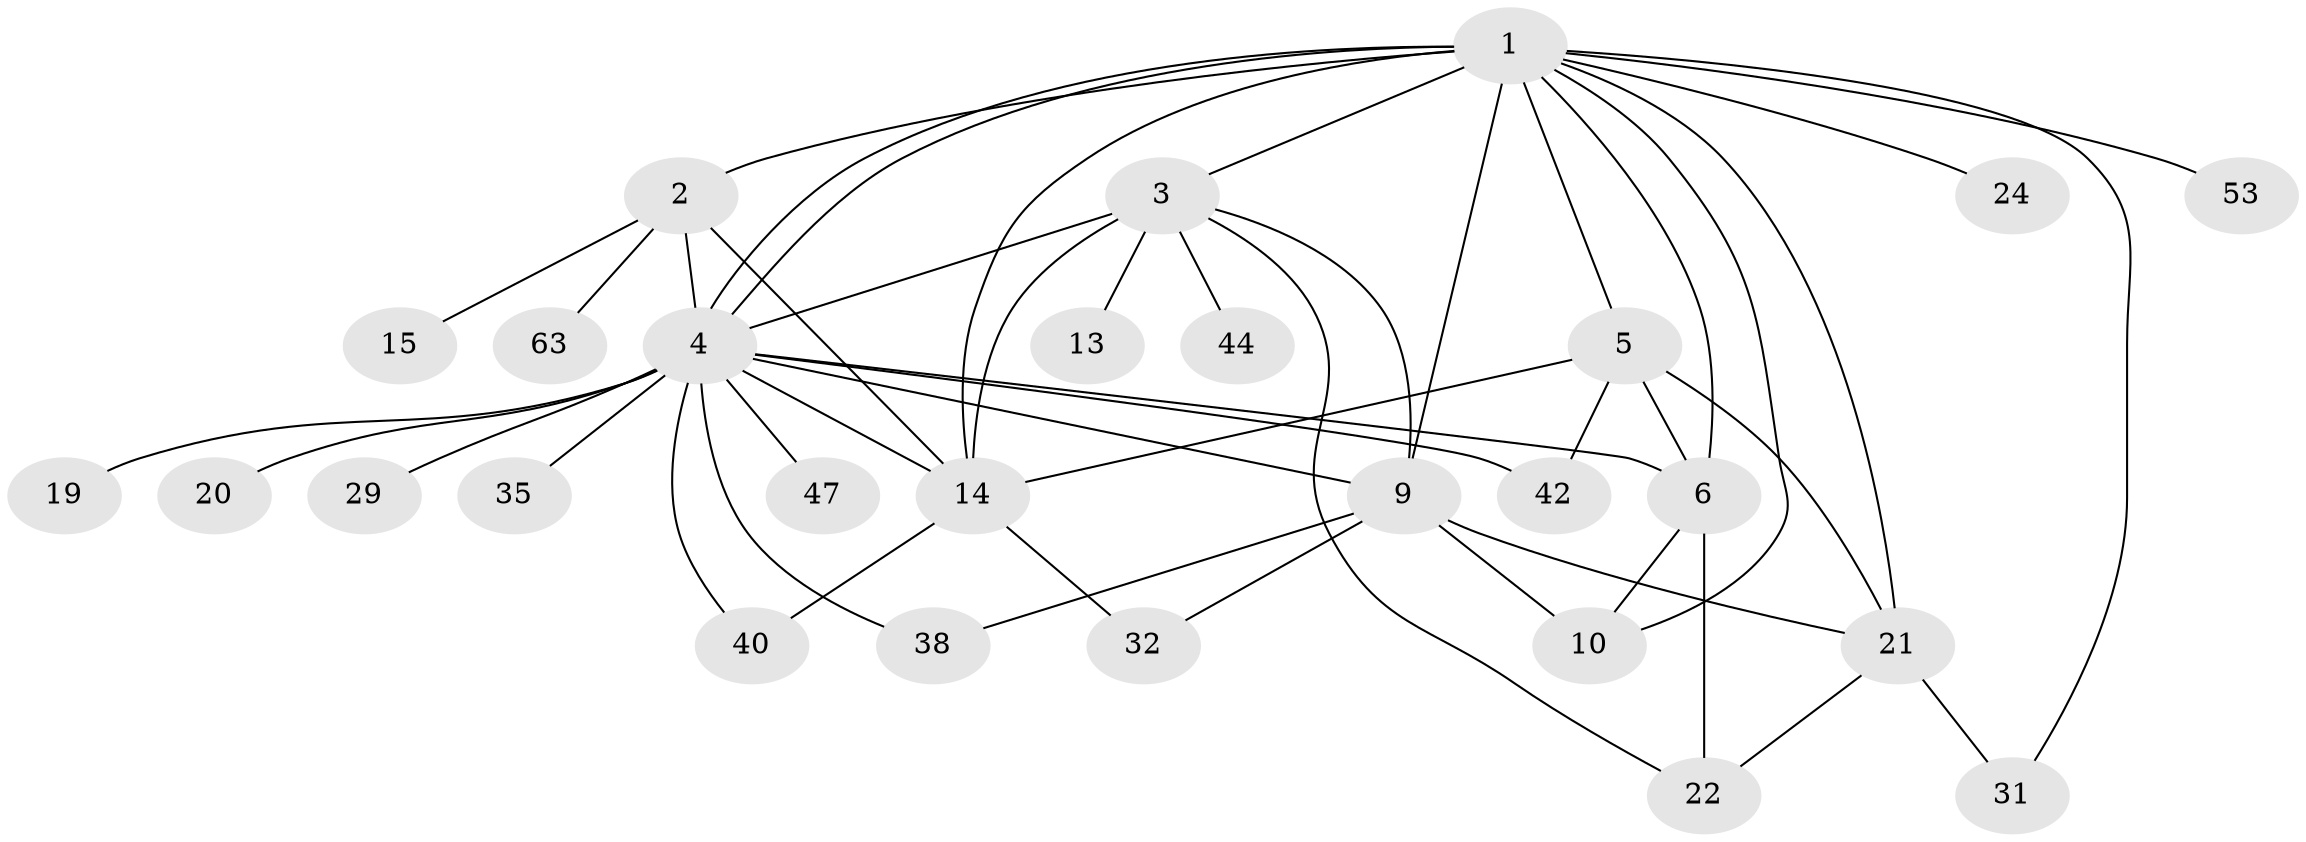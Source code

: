 // original degree distribution, {19: 0.014705882352941176, 7: 0.029411764705882353, 4: 0.07352941176470588, 14: 0.014705882352941176, 5: 0.058823529411764705, 3: 0.08823529411764706, 6: 0.04411764705882353, 2: 0.2647058823529412, 8: 0.04411764705882353, 1: 0.36764705882352944}
// Generated by graph-tools (version 1.1) at 2025/18/03/04/25 18:18:16]
// undirected, 27 vertices, 48 edges
graph export_dot {
graph [start="1"]
  node [color=gray90,style=filled];
  1 [super="+41"];
  2;
  3 [super="+7+64+17"];
  4 [super="+12+23+30+58+68+18+8"];
  5 [super="+33"];
  6 [super="+28+11"];
  9 [super="+52+48+16+55"];
  10 [super="+45"];
  13;
  14 [super="+26+39"];
  15;
  19;
  20 [super="+37"];
  21 [super="+25+34+50+27"];
  22 [super="+36"];
  24;
  29;
  31;
  32;
  35;
  38;
  40 [super="+51"];
  42 [super="+65"];
  44 [super="+62"];
  47;
  53;
  63;
  1 -- 2;
  1 -- 3;
  1 -- 4 [weight=5];
  1 -- 4;
  1 -- 5;
  1 -- 6 [weight=2];
  1 -- 9 [weight=2];
  1 -- 10;
  1 -- 14;
  1 -- 21;
  1 -- 24;
  1 -- 31;
  1 -- 53;
  2 -- 4 [weight=2];
  2 -- 14 [weight=2];
  2 -- 15;
  2 -- 63;
  3 -- 44;
  3 -- 13;
  3 -- 9;
  3 -- 4;
  3 -- 22;
  3 -- 14 [weight=2];
  4 -- 19;
  4 -- 38;
  4 -- 35;
  4 -- 40;
  4 -- 29;
  4 -- 14 [weight=2];
  4 -- 47;
  4 -- 9 [weight=2];
  4 -- 20;
  4 -- 42;
  4 -- 6;
  5 -- 42;
  5 -- 21;
  5 -- 14;
  5 -- 6;
  6 -- 22 [weight=2];
  6 -- 10;
  9 -- 38;
  9 -- 32;
  9 -- 21;
  9 -- 10;
  14 -- 32;
  14 -- 40;
  21 -- 22;
  21 -- 31;
}
